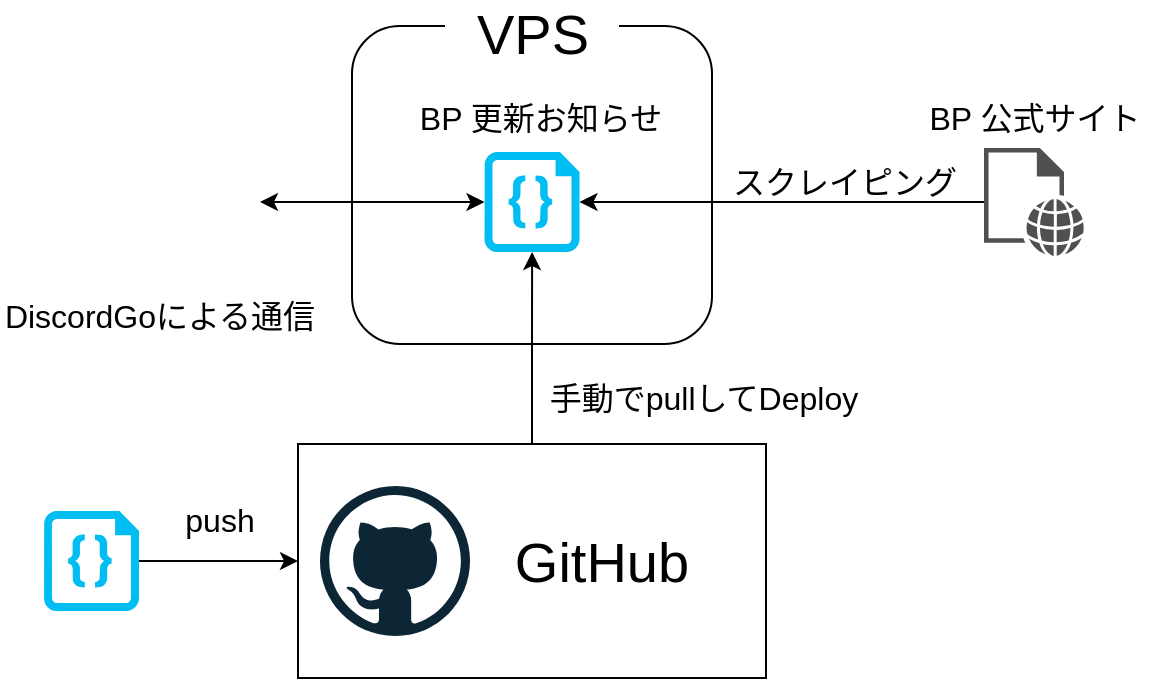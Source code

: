 <mxfile version="17.1.2" type="github">
  <diagram id="gScytXmBmrzgrhKitYHF" name="Page-1">
    <mxGraphModel dx="1422" dy="705" grid="1" gridSize="10" guides="1" tooltips="1" connect="1" arrows="1" fold="1" page="1" pageScale="1" pageWidth="827" pageHeight="1169" math="0" shadow="0">
      <root>
        <mxCell id="0" />
        <mxCell id="1" parent="0" />
        <mxCell id="Oo51jLbtGuqSmqchbQGD-1" value="&lt;font style=&quot;font-size: 28px&quot;&gt;&amp;nbsp; &amp;nbsp; &amp;nbsp; &amp;nbsp; &amp;nbsp;GitHub&lt;/font&gt;" style="rounded=0;whiteSpace=wrap;html=1;" parent="1" vertex="1">
          <mxGeometry x="327" y="460" width="234" height="117" as="geometry" />
        </mxCell>
        <mxCell id="Oo51jLbtGuqSmqchbQGD-2" value="" style="dashed=0;outlineConnect=0;html=1;align=center;labelPosition=center;verticalLabelPosition=bottom;verticalAlign=top;shape=mxgraph.weblogos.github;fontSize=28;" parent="1" vertex="1">
          <mxGeometry x="338" y="481" width="75" height="75" as="geometry" />
        </mxCell>
        <mxCell id="Oo51jLbtGuqSmqchbQGD-18" style="edgeStyle=orthogonalEdgeStyle;rounded=0;orthogonalLoop=1;jettySize=auto;html=1;exitX=1;exitY=0.5;exitDx=0;exitDy=0;exitPerimeter=0;fontSize=16;" parent="1" source="Oo51jLbtGuqSmqchbQGD-17" target="Oo51jLbtGuqSmqchbQGD-1" edge="1">
          <mxGeometry relative="1" as="geometry" />
        </mxCell>
        <mxCell id="Oo51jLbtGuqSmqchbQGD-17" value="" style="verticalLabelPosition=bottom;html=1;verticalAlign=top;align=center;strokeColor=none;fillColor=#00BEF2;shape=mxgraph.azure.code_file;pointerEvents=1;fontSize=16;" parent="1" vertex="1">
          <mxGeometry x="200" y="493.5" width="47.5" height="50" as="geometry" />
        </mxCell>
        <mxCell id="Oo51jLbtGuqSmqchbQGD-19" value="&lt;font style=&quot;font-size: 16px&quot;&gt;push&lt;/font&gt;" style="text;html=1;strokeColor=none;fillColor=none;align=center;verticalAlign=middle;whiteSpace=wrap;rounded=0;fontSize=28;" parent="1" vertex="1">
          <mxGeometry x="253.25" y="481" width="70" height="25" as="geometry" />
        </mxCell>
        <mxCell id="8IO0sW9zybpXtlUvJJd--2" value="" style="rounded=1;whiteSpace=wrap;html=1;fontSize=16;" vertex="1" parent="1">
          <mxGeometry x="354" y="251" width="180" height="159" as="geometry" />
        </mxCell>
        <mxCell id="8IO0sW9zybpXtlUvJJd--4" value="&lt;span style=&quot;font-size: 28px&quot;&gt;VPS&lt;/span&gt;" style="text;html=1;align=center;verticalAlign=middle;whiteSpace=wrap;rounded=0;fontSize=16;fillColor=default;" vertex="1" parent="1">
          <mxGeometry x="400.5" y="240" width="87" height="30" as="geometry" />
        </mxCell>
        <mxCell id="8IO0sW9zybpXtlUvJJd--5" value="" style="shape=image;html=1;verticalAlign=top;verticalLabelPosition=bottom;labelBackgroundColor=#ffffff;imageAspect=0;aspect=fixed;image=https://cdn1.iconfinder.com/data/icons/unicons-line-vol-3/24/discord-128.png;fontSize=28;fillColor=default;" vertex="1" parent="1">
          <mxGeometry x="230" y="300" width="78" height="78" as="geometry" />
        </mxCell>
        <mxCell id="8IO0sW9zybpXtlUvJJd--6" value="" style="endArrow=classic;startArrow=classic;html=1;rounded=0;fontSize=28;" edge="1" parent="1" source="8IO0sW9zybpXtlUvJJd--5" target="8IO0sW9zybpXtlUvJJd--8">
          <mxGeometry width="50" height="50" relative="1" as="geometry">
            <mxPoint x="465.5" y="414" as="sourcePoint" />
            <mxPoint x="515.5" y="364" as="targetPoint" />
          </mxGeometry>
        </mxCell>
        <mxCell id="8IO0sW9zybpXtlUvJJd--7" value="&lt;span style=&quot;font-size: 16px&quot;&gt;DiscordGoによる通信&lt;/span&gt;" style="text;html=1;strokeColor=none;fillColor=none;align=center;verticalAlign=middle;whiteSpace=wrap;rounded=0;fontSize=28;" vertex="1" parent="1">
          <mxGeometry x="178" y="364" width="160" height="56" as="geometry" />
        </mxCell>
        <mxCell id="8IO0sW9zybpXtlUvJJd--8" value="" style="verticalLabelPosition=bottom;html=1;verticalAlign=top;align=center;strokeColor=none;fillColor=#00BEF2;shape=mxgraph.azure.code_file;pointerEvents=1;fontSize=16;" vertex="1" parent="1">
          <mxGeometry x="420.25" y="314" width="47.5" height="50" as="geometry" />
        </mxCell>
        <mxCell id="8IO0sW9zybpXtlUvJJd--13" style="edgeStyle=orthogonalEdgeStyle;rounded=0;orthogonalLoop=1;jettySize=auto;html=1;exitX=0.5;exitY=0;exitDx=0;exitDy=0;fontSize=16;" edge="1" parent="1" source="Oo51jLbtGuqSmqchbQGD-1" target="8IO0sW9zybpXtlUvJJd--8">
          <mxGeometry relative="1" as="geometry" />
        </mxCell>
        <mxCell id="8IO0sW9zybpXtlUvJJd--14" value="&lt;font style=&quot;font-size: 16px&quot;&gt;手動でpullしてDeploy&lt;/font&gt;" style="text;html=1;strokeColor=none;fillColor=none;align=center;verticalAlign=middle;whiteSpace=wrap;rounded=0;fontSize=28;" vertex="1" parent="1">
          <mxGeometry x="440" y="420" width="180" height="25" as="geometry" />
        </mxCell>
        <mxCell id="8IO0sW9zybpXtlUvJJd--15" value="&lt;font style=&quot;font-size: 16px&quot;&gt;BP 更新お知らせ&lt;/font&gt;" style="text;html=1;strokeColor=none;fillColor=none;align=center;verticalAlign=middle;whiteSpace=wrap;rounded=0;fontSize=28;" vertex="1" parent="1">
          <mxGeometry x="380" y="280" width="137" height="25" as="geometry" />
        </mxCell>
        <mxCell id="8IO0sW9zybpXtlUvJJd--18" style="edgeStyle=orthogonalEdgeStyle;rounded=0;orthogonalLoop=1;jettySize=auto;html=1;fontSize=16;" edge="1" parent="1" source="8IO0sW9zybpXtlUvJJd--17" target="8IO0sW9zybpXtlUvJJd--8">
          <mxGeometry relative="1" as="geometry" />
        </mxCell>
        <mxCell id="8IO0sW9zybpXtlUvJJd--17" value="" style="sketch=0;pointerEvents=1;shadow=0;dashed=0;html=1;strokeColor=none;fillColor=#505050;labelPosition=center;verticalLabelPosition=bottom;verticalAlign=top;outlineConnect=0;align=center;shape=mxgraph.office.concepts.web_page;fontSize=16;" vertex="1" parent="1">
          <mxGeometry x="670" y="312" width="50" height="54" as="geometry" />
        </mxCell>
        <mxCell id="8IO0sW9zybpXtlUvJJd--19" value="&lt;font style=&quot;font-size: 16px&quot;&gt;スクレイピング&lt;/font&gt;" style="text;html=1;strokeColor=none;fillColor=none;align=center;verticalAlign=middle;whiteSpace=wrap;rounded=0;fontSize=28;" vertex="1" parent="1">
          <mxGeometry x="540" y="312" width="121" height="25" as="geometry" />
        </mxCell>
        <mxCell id="8IO0sW9zybpXtlUvJJd--20" value="&lt;font style=&quot;font-size: 16px&quot;&gt;BP 公式サイト&lt;/font&gt;" style="text;html=1;strokeColor=none;fillColor=none;align=center;verticalAlign=middle;whiteSpace=wrap;rounded=0;fontSize=28;" vertex="1" parent="1">
          <mxGeometry x="626.5" y="280" width="137" height="25" as="geometry" />
        </mxCell>
      </root>
    </mxGraphModel>
  </diagram>
</mxfile>
